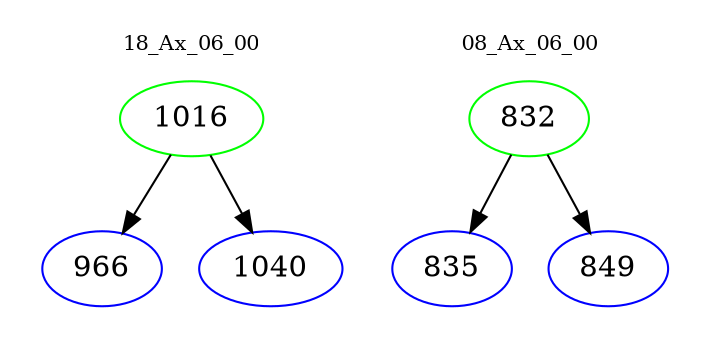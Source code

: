 digraph{
subgraph cluster_0 {
color = white
label = "18_Ax_06_00";
fontsize=10;
T0_1016 [label="1016", color="green"]
T0_1016 -> T0_966 [color="black"]
T0_966 [label="966", color="blue"]
T0_1016 -> T0_1040 [color="black"]
T0_1040 [label="1040", color="blue"]
}
subgraph cluster_1 {
color = white
label = "08_Ax_06_00";
fontsize=10;
T1_832 [label="832", color="green"]
T1_832 -> T1_835 [color="black"]
T1_835 [label="835", color="blue"]
T1_832 -> T1_849 [color="black"]
T1_849 [label="849", color="blue"]
}
}
